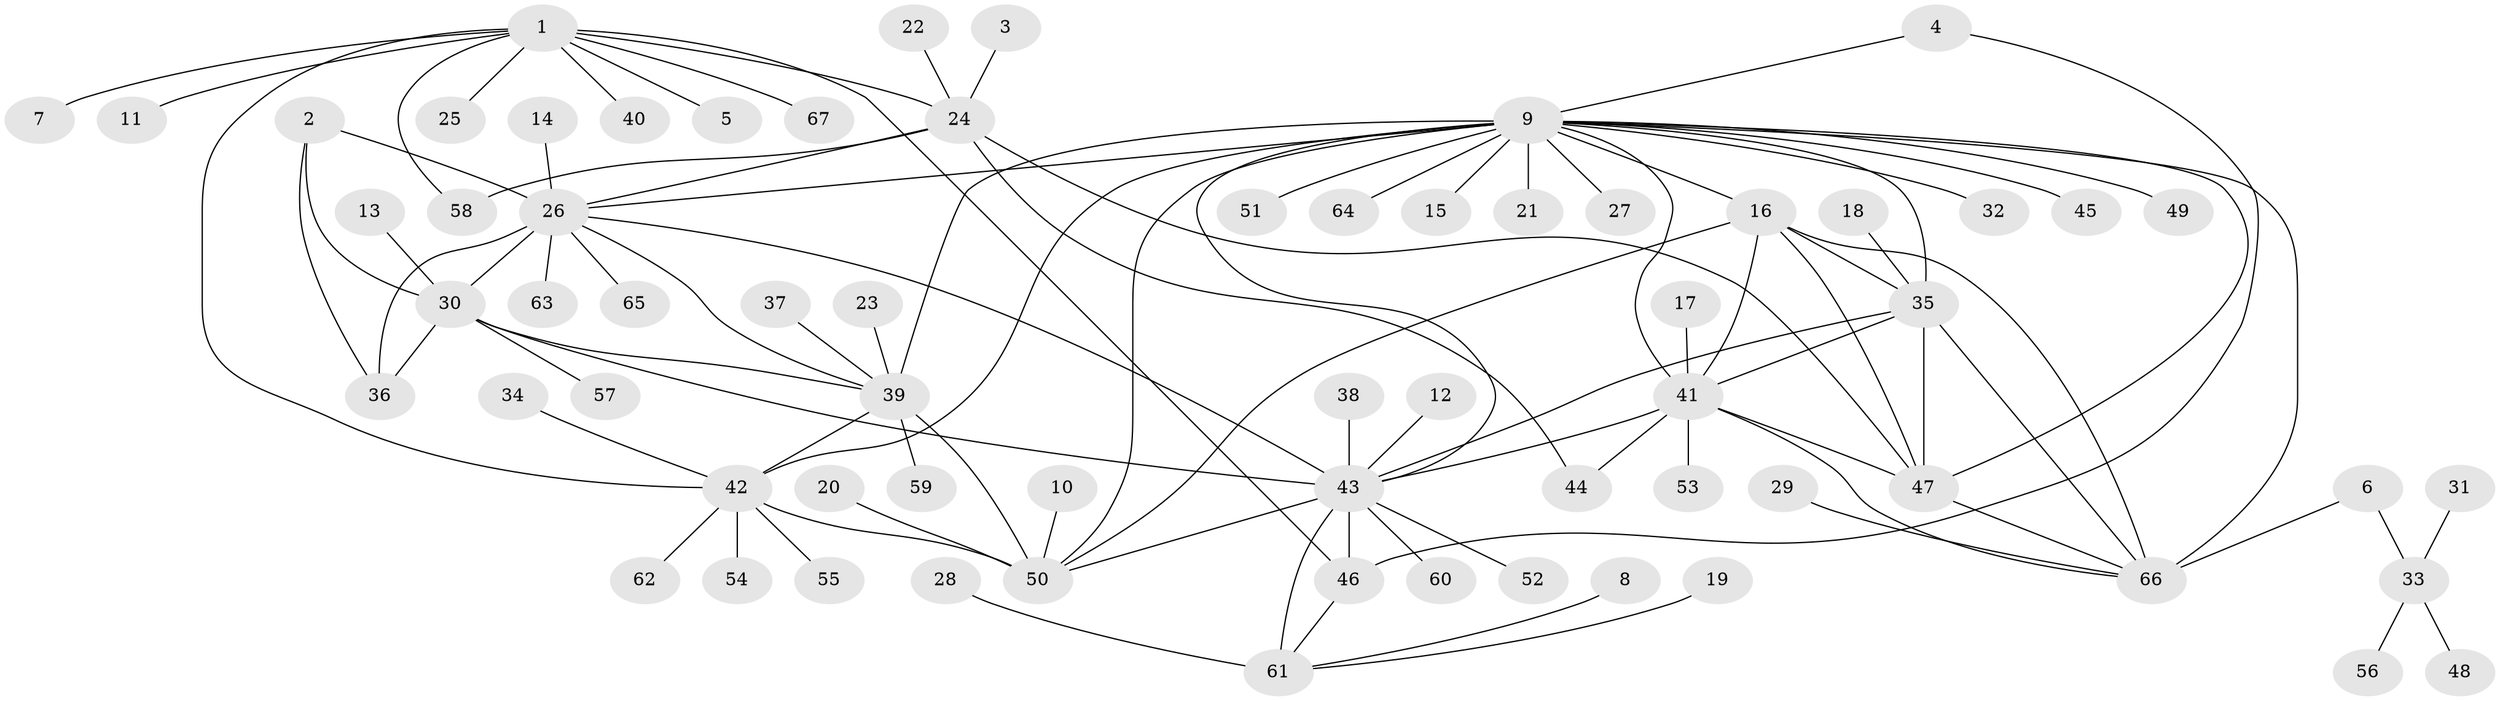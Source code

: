 // original degree distribution, {8: 0.022388059701492536, 5: 0.029850746268656716, 12: 0.007462686567164179, 6: 0.014925373134328358, 7: 0.03731343283582089, 9: 0.04477611940298507, 11: 0.03731343283582089, 10: 0.022388059701492536, 15: 0.007462686567164179, 1: 0.5746268656716418, 2: 0.16417910447761194, 4: 0.007462686567164179, 3: 0.029850746268656716}
// Generated by graph-tools (version 1.1) at 2025/50/03/09/25 03:50:31]
// undirected, 67 vertices, 97 edges
graph export_dot {
graph [start="1"]
  node [color=gray90,style=filled];
  1;
  2;
  3;
  4;
  5;
  6;
  7;
  8;
  9;
  10;
  11;
  12;
  13;
  14;
  15;
  16;
  17;
  18;
  19;
  20;
  21;
  22;
  23;
  24;
  25;
  26;
  27;
  28;
  29;
  30;
  31;
  32;
  33;
  34;
  35;
  36;
  37;
  38;
  39;
  40;
  41;
  42;
  43;
  44;
  45;
  46;
  47;
  48;
  49;
  50;
  51;
  52;
  53;
  54;
  55;
  56;
  57;
  58;
  59;
  60;
  61;
  62;
  63;
  64;
  65;
  66;
  67;
  1 -- 5 [weight=1.0];
  1 -- 7 [weight=1.0];
  1 -- 11 [weight=1.0];
  1 -- 24 [weight=4.0];
  1 -- 25 [weight=1.0];
  1 -- 40 [weight=1.0];
  1 -- 42 [weight=1.0];
  1 -- 46 [weight=1.0];
  1 -- 58 [weight=4.0];
  1 -- 67 [weight=1.0];
  2 -- 26 [weight=3.0];
  2 -- 30 [weight=1.0];
  2 -- 36 [weight=1.0];
  3 -- 24 [weight=1.0];
  4 -- 9 [weight=1.0];
  4 -- 46 [weight=1.0];
  6 -- 33 [weight=1.0];
  6 -- 66 [weight=1.0];
  8 -- 61 [weight=1.0];
  9 -- 15 [weight=1.0];
  9 -- 16 [weight=1.0];
  9 -- 21 [weight=1.0];
  9 -- 26 [weight=1.0];
  9 -- 27 [weight=1.0];
  9 -- 32 [weight=1.0];
  9 -- 35 [weight=1.0];
  9 -- 39 [weight=1.0];
  9 -- 41 [weight=1.0];
  9 -- 42 [weight=1.0];
  9 -- 43 [weight=1.0];
  9 -- 45 [weight=1.0];
  9 -- 47 [weight=1.0];
  9 -- 49 [weight=1.0];
  9 -- 50 [weight=3.0];
  9 -- 51 [weight=1.0];
  9 -- 64 [weight=1.0];
  9 -- 66 [weight=1.0];
  10 -- 50 [weight=1.0];
  12 -- 43 [weight=1.0];
  13 -- 30 [weight=1.0];
  14 -- 26 [weight=1.0];
  16 -- 35 [weight=1.0];
  16 -- 41 [weight=1.0];
  16 -- 47 [weight=1.0];
  16 -- 50 [weight=1.0];
  16 -- 66 [weight=1.0];
  17 -- 41 [weight=1.0];
  18 -- 35 [weight=1.0];
  19 -- 61 [weight=1.0];
  20 -- 50 [weight=1.0];
  22 -- 24 [weight=1.0];
  23 -- 39 [weight=1.0];
  24 -- 26 [weight=1.0];
  24 -- 44 [weight=1.0];
  24 -- 47 [weight=1.0];
  24 -- 58 [weight=1.0];
  26 -- 30 [weight=3.0];
  26 -- 36 [weight=3.0];
  26 -- 39 [weight=1.0];
  26 -- 43 [weight=1.0];
  26 -- 63 [weight=1.0];
  26 -- 65 [weight=1.0];
  28 -- 61 [weight=1.0];
  29 -- 66 [weight=1.0];
  30 -- 36 [weight=1.0];
  30 -- 39 [weight=1.0];
  30 -- 43 [weight=1.0];
  30 -- 57 [weight=1.0];
  31 -- 33 [weight=1.0];
  33 -- 48 [weight=1.0];
  33 -- 56 [weight=1.0];
  34 -- 42 [weight=1.0];
  35 -- 41 [weight=1.0];
  35 -- 43 [weight=1.0];
  35 -- 47 [weight=1.0];
  35 -- 66 [weight=1.0];
  37 -- 39 [weight=1.0];
  38 -- 43 [weight=1.0];
  39 -- 42 [weight=1.0];
  39 -- 50 [weight=3.0];
  39 -- 59 [weight=1.0];
  41 -- 43 [weight=1.0];
  41 -- 44 [weight=1.0];
  41 -- 47 [weight=1.0];
  41 -- 53 [weight=1.0];
  41 -- 66 [weight=1.0];
  42 -- 50 [weight=3.0];
  42 -- 54 [weight=1.0];
  42 -- 55 [weight=1.0];
  42 -- 62 [weight=1.0];
  43 -- 46 [weight=4.0];
  43 -- 50 [weight=1.0];
  43 -- 52 [weight=1.0];
  43 -- 60 [weight=1.0];
  43 -- 61 [weight=4.0];
  46 -- 61 [weight=1.0];
  47 -- 66 [weight=1.0];
}
